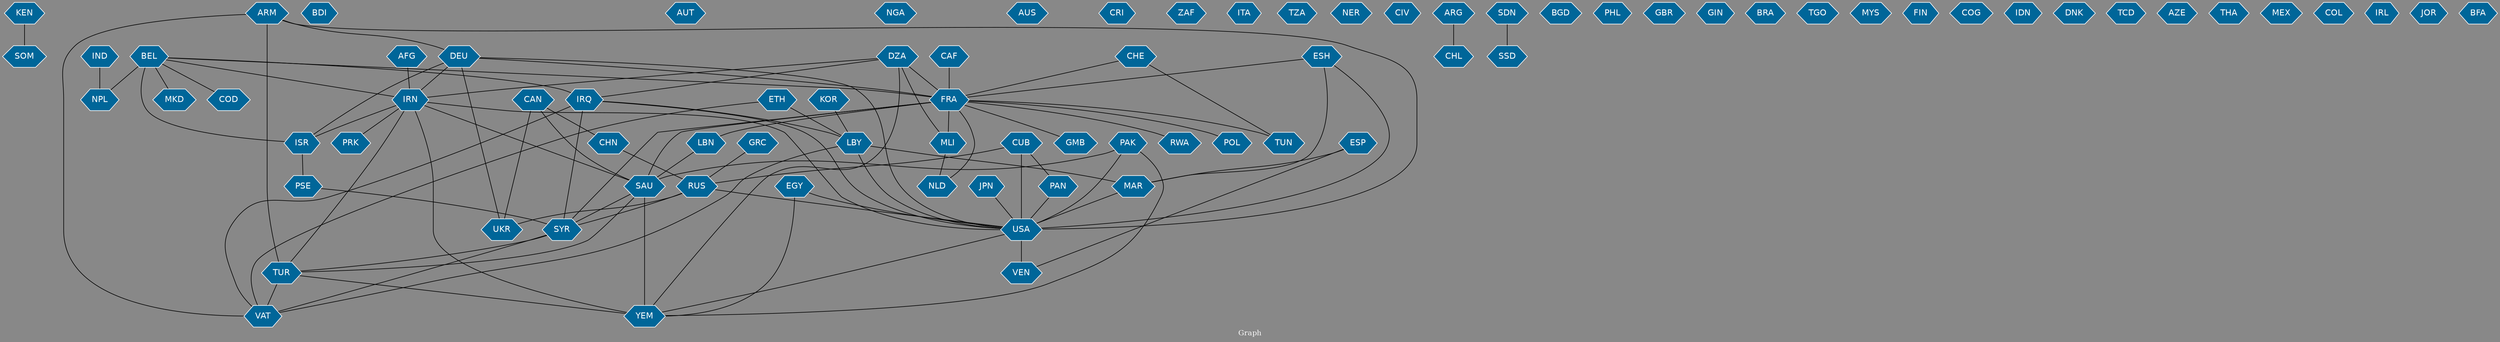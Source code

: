 // Countries together in item graph
graph {
	graph [bgcolor="#888888" fontcolor=white fontsize=12 label="Graph" outputorder=edgesfirst overlap=prism]
	node [color=white fillcolor="#006699" fontcolor=white fontname=Helvetica shape=hexagon style=filled]
	edge [arrowhead=open color=black fontcolor=white fontname=Courier fontsize=12]
		KEN [label=KEN]
		SOM [label=SOM]
		FRA [label=FRA]
		BEL [label=BEL]
		BDI [label=BDI]
		NPL [label=NPL]
		CUB [label=CUB]
		USA [label=USA]
		DEU [label=DEU]
		AUT [label=AUT]
		AFG [label=AFG]
		IRN [label=IRN]
		SYR [label=SYR]
		NGA [label=NGA]
		AUS [label=AUS]
		EGY [label=EGY]
		VAT [label=VAT]
		IRQ [label=IRQ]
		CRI [label=CRI]
		TUR [label=TUR]
		ARM [label=ARM]
		ESH [label=ESH]
		CAN [label=CAN]
		YEM [label=YEM]
		ESP [label=ESP]
		LBY [label=LBY]
		PRK [label=PRK]
		ISR [label=ISR]
		PSE [label=PSE]
		RUS [label=RUS]
		MLI [label=MLI]
		NLD [label=NLD]
		ZAF [label=ZAF]
		ITA [label=ITA]
		MAR [label=MAR]
		TZA [label=TZA]
		NER [label=NER]
		CIV [label=CIV]
		SAU [label=SAU]
		RWA [label=RWA]
		CHN [label=CHN]
		LBN [label=LBN]
		CHL [label=CHL]
		SDN [label=SDN]
		BGD [label=BGD]
		PHL [label=PHL]
		GBR [label=GBR]
		TUN [label=TUN]
		ETH [label=ETH]
		GIN [label=GIN]
		UKR [label=UKR]
		DZA [label=DZA]
		BRA [label=BRA]
		TGO [label=TGO]
		VEN [label=VEN]
		PAK [label=PAK]
		GRC [label=GRC]
		COD [label=COD]
		PAN [label=PAN]
		CAF [label=CAF]
		POL [label=POL]
		MYS [label=MYS]
		FIN [label=FIN]
		COG [label=COG]
		IDN [label=IDN]
		JPN [label=JPN]
		ARG [label=ARG]
		DNK [label=DNK]
		CHE [label=CHE]
		IND [label=IND]
		TCD [label=TCD]
		AZE [label=AZE]
		THA [label=THA]
		GMB [label=GMB]
		MEX [label=MEX]
		COL [label=COL]
		SSD [label=SSD]
		IRL [label=IRL]
		JOR [label=JOR]
		BFA [label=BFA]
		KOR [label=KOR]
		MKD [label=MKD]
			SYR -- TUR [weight=4]
			FRA -- NLD [weight=2]
			IRN -- USA [weight=3]
			SYR -- VAT [weight=1]
			BEL -- COD [weight=1]
			CUB -- PAN [weight=2]
			ETH -- LBY [weight=2]
			CAF -- FRA [weight=2]
			CHE -- TUN [weight=1]
			SAU -- YEM [weight=5]
			ARM -- TUR [weight=6]
			MLI -- NLD [weight=3]
			ESH -- MAR [weight=3]
			TUR -- VAT [weight=4]
			IRN -- ISR [weight=8]
			SAU -- TUR [weight=1]
			LBY -- USA [weight=1]
			SDN -- SSD [weight=1]
			USA -- YEM [weight=1]
			FRA -- MLI [weight=2]
			SAU -- SYR [weight=1]
			PAK -- YEM [weight=2]
			ARM -- DEU [weight=1]
			CUB -- RUS [weight=1]
			BEL -- ISR [weight=2]
			JPN -- USA [weight=1]
			EGY -- YEM [weight=1]
			RUS -- SYR [weight=3]
			BEL -- MKD [weight=1]
			DZA -- FRA [weight=2]
			CAN -- CHN [weight=1]
			EGY -- USA [weight=1]
			TUR -- YEM [weight=2]
			FRA -- SAU [weight=1]
			IRQ -- SYR [weight=1]
			KOR -- LBY [weight=1]
			KEN -- SOM [weight=5]
			ARM -- VAT [weight=4]
			CAN -- SAU [weight=1]
			IRN -- YEM [weight=6]
			DZA -- MLI [weight=3]
			GRC -- RUS [weight=1]
			DEU -- FRA [weight=1]
			ISR -- PSE [weight=8]
			PAK -- USA [weight=1]
			ETH -- VAT [weight=1]
			LBY -- MAR [weight=1]
			FRA -- GMB [weight=1]
			ESP -- VEN [weight=1]
			AFG -- IRN [weight=1]
			ARG -- CHL [weight=1]
			FRA -- SYR [weight=5]
			DEU -- IRN [weight=1]
			ESH -- USA [weight=2]
			RUS -- UKR [weight=1]
			DZA -- YEM [weight=1]
			IRN -- TUR [weight=2]
			IRN -- SAU [weight=1]
			FRA -- LBN [weight=1]
			IRQ -- LBY [weight=1]
			ESH -- FRA [weight=1]
			BEL -- IRN [weight=2]
			DEU -- ISR [weight=1]
			DZA -- IRN [weight=2]
			DEU -- UKR [weight=1]
			BEL -- NPL [weight=14]
			IRN -- PRK [weight=1]
			MAR -- USA [weight=2]
			IRQ -- USA [weight=3]
			CAN -- UKR [weight=1]
			PSE -- SYR [weight=1]
			FRA -- POL [weight=2]
			LBY -- VAT [weight=1]
			BEL -- FRA [weight=6]
			DZA -- IRQ [weight=1]
			ARM -- USA [weight=1]
			BEL -- IRQ [weight=4]
			CHN -- RUS [weight=1]
			RUS -- USA [weight=5]
			DEU -- USA [weight=2]
			USA -- VEN [weight=2]
			PAK -- SAU [weight=1]
			CUB -- USA [weight=13]
			LBN -- SAU [weight=1]
			PAN -- USA [weight=2]
			ESP -- MAR [weight=1]
			FRA -- RWA [weight=1]
			FRA -- TUN [weight=1]
			IRQ -- VAT [weight=1]
			IND -- NPL [weight=2]
			CHE -- FRA [weight=1]
}